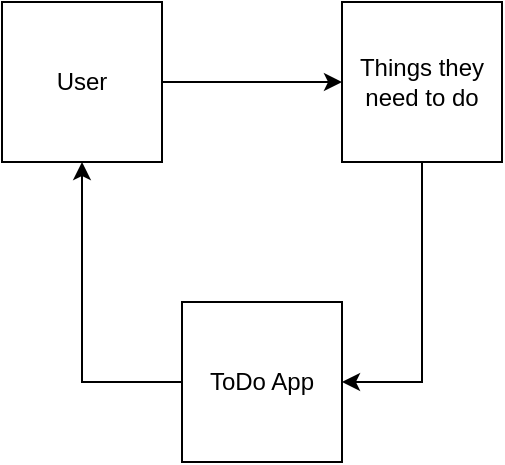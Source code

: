 <mxfile version="24.7.7">
  <diagram id="R2lEEEUBdFMjLlhIrx00" name="Page-1">
    <mxGraphModel dx="1242" dy="731" grid="1" gridSize="10" guides="1" tooltips="1" connect="1" arrows="1" fold="1" page="1" pageScale="1" pageWidth="850" pageHeight="1100" math="0" shadow="0" extFonts="Permanent Marker^https://fonts.googleapis.com/css?family=Permanent+Marker">
      <root>
        <mxCell id="0" />
        <mxCell id="1" parent="0" />
        <mxCell id="KjV2tC783C-FiRMidmbT-4" value="" style="edgeStyle=orthogonalEdgeStyle;rounded=0;orthogonalLoop=1;jettySize=auto;html=1;" edge="1" parent="1" source="KjV2tC783C-FiRMidmbT-1" target="KjV2tC783C-FiRMidmbT-2">
          <mxGeometry relative="1" as="geometry" />
        </mxCell>
        <mxCell id="KjV2tC783C-FiRMidmbT-1" value="User" style="whiteSpace=wrap;html=1;aspect=fixed;" vertex="1" parent="1">
          <mxGeometry x="190" y="210" width="80" height="80" as="geometry" />
        </mxCell>
        <mxCell id="KjV2tC783C-FiRMidmbT-5" style="edgeStyle=orthogonalEdgeStyle;rounded=0;orthogonalLoop=1;jettySize=auto;html=1;entryX=1;entryY=0.5;entryDx=0;entryDy=0;" edge="1" parent="1" source="KjV2tC783C-FiRMidmbT-2" target="KjV2tC783C-FiRMidmbT-3">
          <mxGeometry relative="1" as="geometry" />
        </mxCell>
        <mxCell id="KjV2tC783C-FiRMidmbT-2" value="Things they need to do" style="whiteSpace=wrap;html=1;aspect=fixed;" vertex="1" parent="1">
          <mxGeometry x="360" y="210" width="80" height="80" as="geometry" />
        </mxCell>
        <mxCell id="KjV2tC783C-FiRMidmbT-6" style="edgeStyle=orthogonalEdgeStyle;rounded=0;orthogonalLoop=1;jettySize=auto;html=1;" edge="1" parent="1" source="KjV2tC783C-FiRMidmbT-3" target="KjV2tC783C-FiRMidmbT-1">
          <mxGeometry relative="1" as="geometry" />
        </mxCell>
        <mxCell id="KjV2tC783C-FiRMidmbT-3" value="ToDo App" style="whiteSpace=wrap;html=1;aspect=fixed;" vertex="1" parent="1">
          <mxGeometry x="280" y="360" width="80" height="80" as="geometry" />
        </mxCell>
      </root>
    </mxGraphModel>
  </diagram>
</mxfile>
